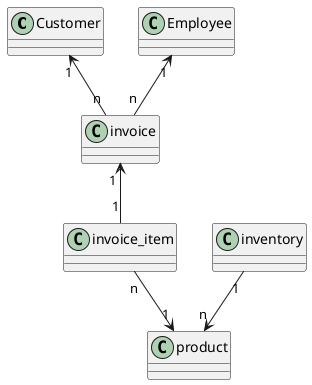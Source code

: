 @startuml
Customer "1" <-- "n" invoice
invoice "1 " <-- "1" invoice_item
invoice_item "n" --> "1" product
Employee "1" <-- "n" invoice
inventory "1" --> "n" product
@enduml